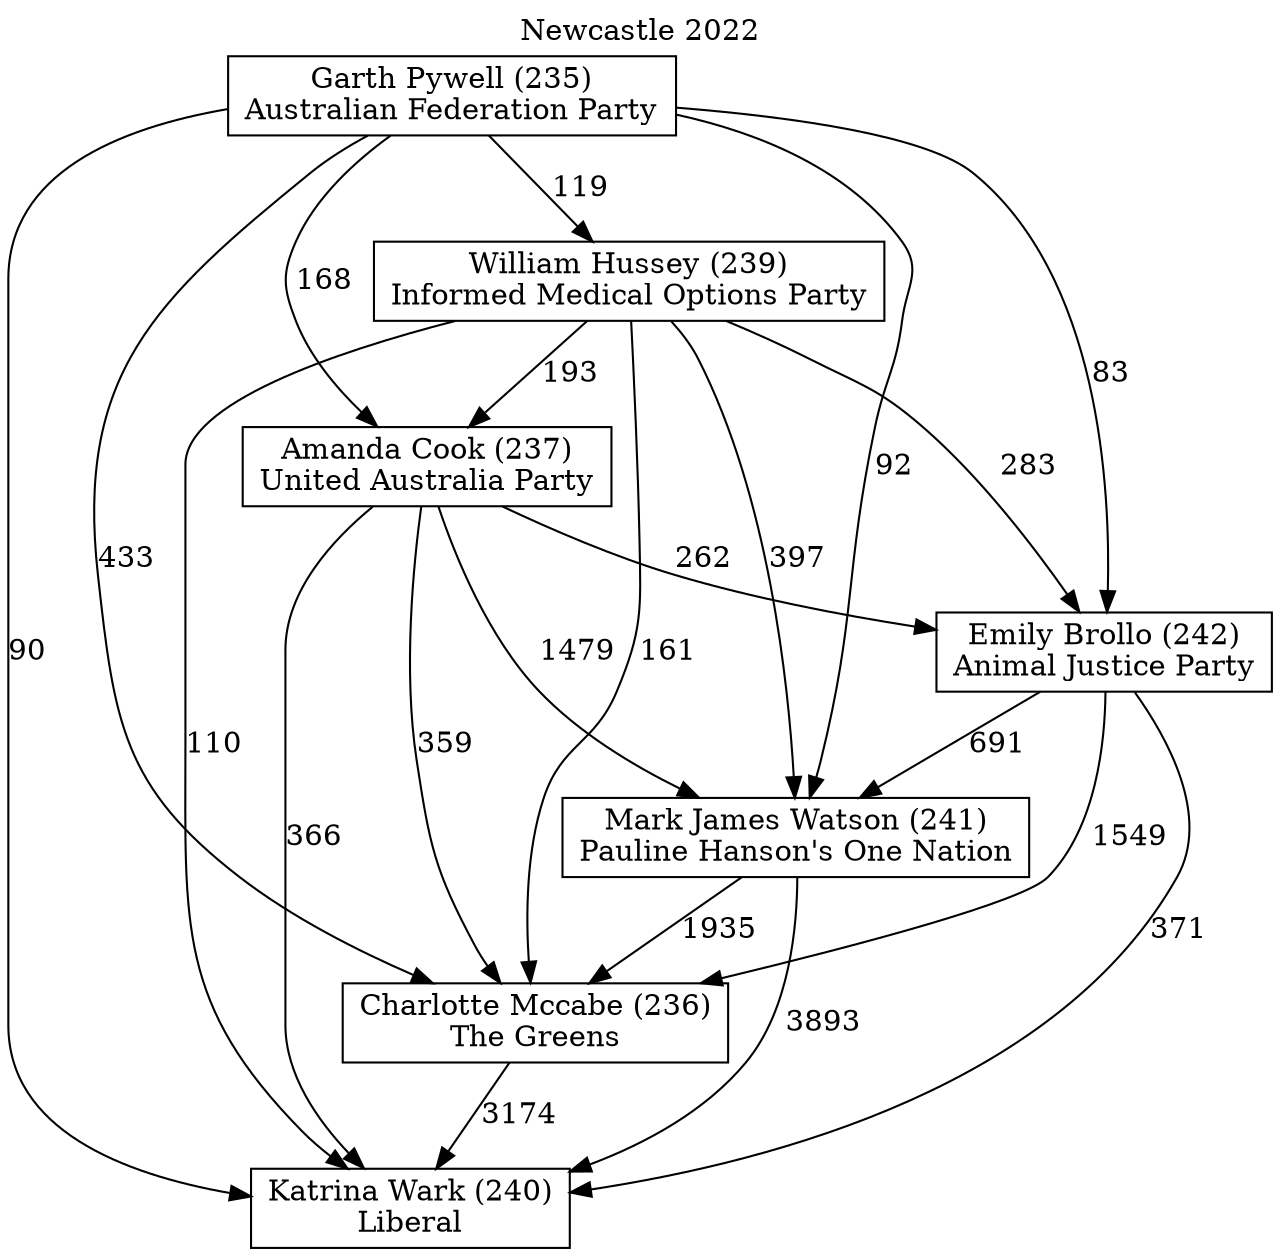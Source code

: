 // House preference flow
digraph "Katrina Wark (240)_Newcastle_2022" {
	graph [label="Newcastle 2022" labelloc=t mclimit=10]
	node [shape=box]
	"Garth Pywell (235)" [label="Garth Pywell (235)
Australian Federation Party"]
	"Mark James Watson (241)" [label="Mark James Watson (241)
Pauline Hanson's One Nation"]
	"Emily Brollo (242)" [label="Emily Brollo (242)
Animal Justice Party"]
	"William Hussey (239)" [label="William Hussey (239)
Informed Medical Options Party"]
	"Katrina Wark (240)" [label="Katrina Wark (240)
Liberal"]
	"Amanda Cook (237)" [label="Amanda Cook (237)
United Australia Party"]
	"Charlotte Mccabe (236)" [label="Charlotte Mccabe (236)
The Greens"]
	"Amanda Cook (237)" -> "Mark James Watson (241)" [label=1479]
	"Garth Pywell (235)" -> "Mark James Watson (241)" [label=92]
	"Garth Pywell (235)" -> "Charlotte Mccabe (236)" [label=433]
	"Emily Brollo (242)" -> "Katrina Wark (240)" [label=371]
	"William Hussey (239)" -> "Charlotte Mccabe (236)" [label=161]
	"William Hussey (239)" -> "Emily Brollo (242)" [label=283]
	"Mark James Watson (241)" -> "Katrina Wark (240)" [label=3893]
	"William Hussey (239)" -> "Amanda Cook (237)" [label=193]
	"Garth Pywell (235)" -> "Emily Brollo (242)" [label=83]
	"Garth Pywell (235)" -> "Katrina Wark (240)" [label=90]
	"Amanda Cook (237)" -> "Charlotte Mccabe (236)" [label=359]
	"Amanda Cook (237)" -> "Emily Brollo (242)" [label=262]
	"Emily Brollo (242)" -> "Mark James Watson (241)" [label=691]
	"William Hussey (239)" -> "Mark James Watson (241)" [label=397]
	"Garth Pywell (235)" -> "Amanda Cook (237)" [label=168]
	"William Hussey (239)" -> "Katrina Wark (240)" [label=110]
	"Garth Pywell (235)" -> "William Hussey (239)" [label=119]
	"Emily Brollo (242)" -> "Charlotte Mccabe (236)" [label=1549]
	"Amanda Cook (237)" -> "Katrina Wark (240)" [label=366]
	"Charlotte Mccabe (236)" -> "Katrina Wark (240)" [label=3174]
	"Mark James Watson (241)" -> "Charlotte Mccabe (236)" [label=1935]
}
